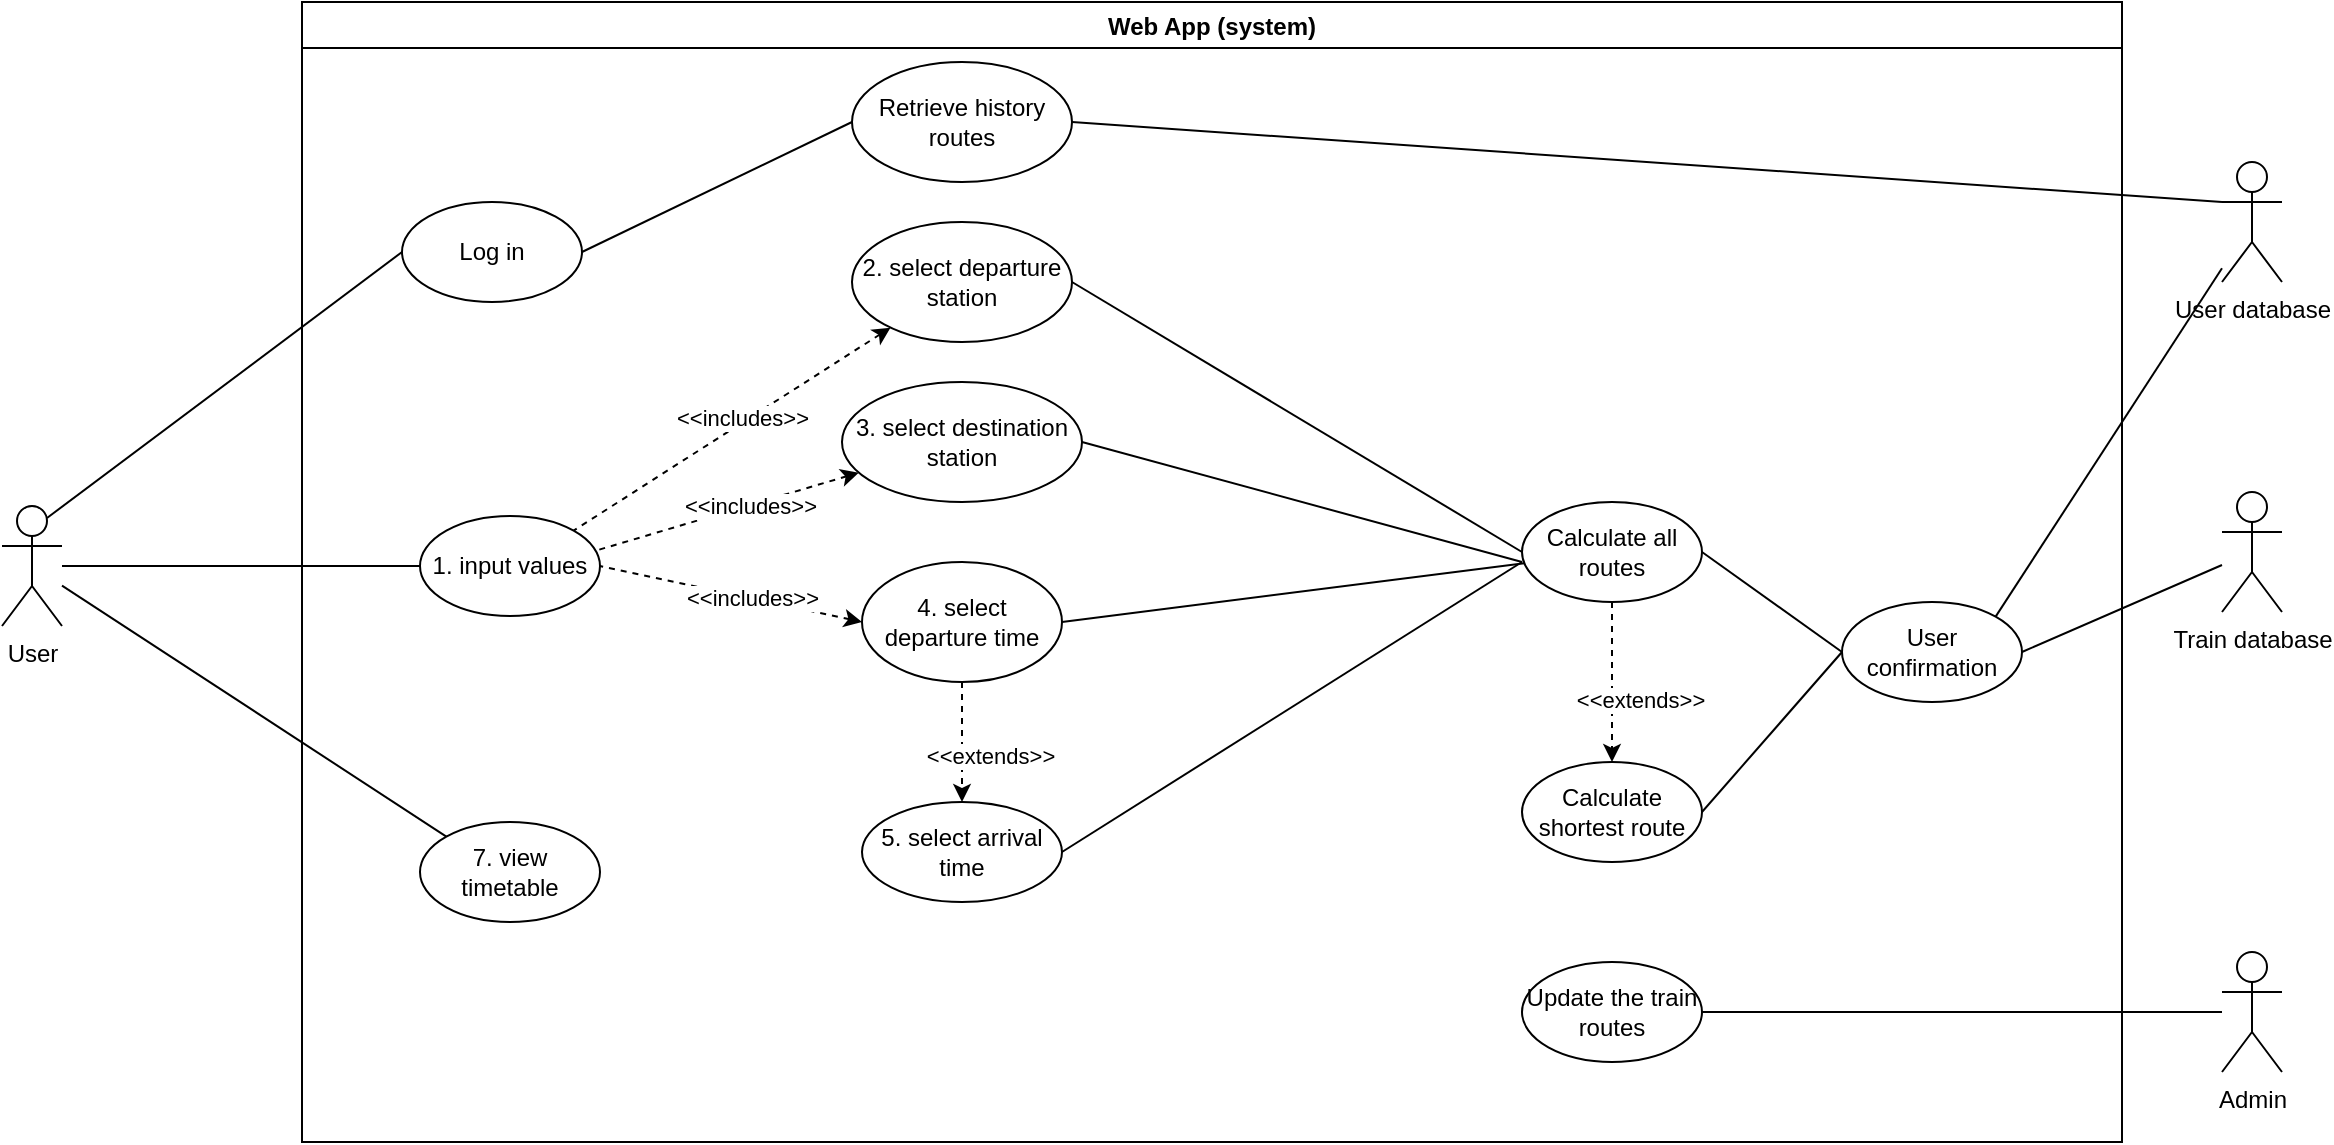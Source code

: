 <mxfile version="13.9.9" type="device"><diagram id="QPcff798MvW5rbr_SucS" name="Page-1"><mxGraphModel dx="1024" dy="584" grid="1" gridSize="10" guides="1" tooltips="1" connect="1" arrows="1" fold="1" page="1" pageScale="1" pageWidth="850" pageHeight="1100" math="0" shadow="0"><root><mxCell id="0"/><mxCell id="1" parent="0"/><mxCell id="PfDyqxdZ0QJ2J-lX5E-r-2" value="Web App (system)" style="swimlane;fillColor=#FFFFFF;startSize=23;" parent="1" vertex="1"><mxGeometry x="230" width="910" height="570" as="geometry"/></mxCell><mxCell id="PfDyqxdZ0QJ2J-lX5E-r-5" value="1. input values" style="ellipse;whiteSpace=wrap;html=1;fillColor=#FFFFFF;" parent="PfDyqxdZ0QJ2J-lX5E-r-2" vertex="1"><mxGeometry x="59" y="257" width="90" height="50" as="geometry"/></mxCell><mxCell id="PfDyqxdZ0QJ2J-lX5E-r-10" style="rounded=0;orthogonalLoop=1;jettySize=auto;html=1;entryX=1;entryY=0;entryDx=0;entryDy=0;dashed=1;startArrow=classic;startFill=1;endArrow=none;endFill=0;" parent="PfDyqxdZ0QJ2J-lX5E-r-2" source="PfDyqxdZ0QJ2J-lX5E-r-7" target="PfDyqxdZ0QJ2J-lX5E-r-5" edge="1"><mxGeometry relative="1" as="geometry"/></mxCell><mxCell id="PfDyqxdZ0QJ2J-lX5E-r-18" value="&amp;lt;&amp;lt;includes&amp;gt;&amp;gt;" style="edgeLabel;html=1;align=center;verticalAlign=middle;resizable=0;points=[];" parent="PfDyqxdZ0QJ2J-lX5E-r-10" vertex="1" connectable="0"><mxGeometry x="-0.163" y="-1" relative="1" as="geometry"><mxPoint x="-7" y="3" as="offset"/></mxGeometry></mxCell><mxCell id="lpAaE7tibvODPmkjJrSN-9" style="edgeStyle=none;rounded=0;orthogonalLoop=1;jettySize=auto;html=1;exitX=1;exitY=0.5;exitDx=0;exitDy=0;entryX=0;entryY=0.5;entryDx=0;entryDy=0;endArrow=none;endFill=0;" edge="1" parent="PfDyqxdZ0QJ2J-lX5E-r-2" source="PfDyqxdZ0QJ2J-lX5E-r-7" target="ZMPhUWTTXAQg3SDlFdY3-1"><mxGeometry relative="1" as="geometry"/></mxCell><mxCell id="PfDyqxdZ0QJ2J-lX5E-r-7" value="2. select departure station" style="ellipse;whiteSpace=wrap;html=1;fillColor=#FFFFFF;" parent="PfDyqxdZ0QJ2J-lX5E-r-2" vertex="1"><mxGeometry x="275" y="110" width="110" height="60" as="geometry"/></mxCell><mxCell id="PfDyqxdZ0QJ2J-lX5E-r-14" style="edgeStyle=none;rounded=0;orthogonalLoop=1;jettySize=auto;html=1;entryX=0.989;entryY=0.34;entryDx=0;entryDy=0;dashed=1;startArrow=classic;startFill=1;endArrow=none;endFill=0;entryPerimeter=0;" parent="PfDyqxdZ0QJ2J-lX5E-r-2" source="PfDyqxdZ0QJ2J-lX5E-r-8" target="PfDyqxdZ0QJ2J-lX5E-r-5" edge="1"><mxGeometry relative="1" as="geometry"/></mxCell><mxCell id="PfDyqxdZ0QJ2J-lX5E-r-19" value="&amp;lt;&amp;lt;includes&amp;gt;&amp;gt;" style="edgeLabel;html=1;align=center;verticalAlign=middle;resizable=0;points=[];" parent="PfDyqxdZ0QJ2J-lX5E-r-14" vertex="1" connectable="0"><mxGeometry x="-0.153" relative="1" as="geometry"><mxPoint as="offset"/></mxGeometry></mxCell><mxCell id="PfDyqxdZ0QJ2J-lX5E-r-8" value="3. select destination station" style="ellipse;whiteSpace=wrap;html=1;fillColor=#FFFFFF;" parent="PfDyqxdZ0QJ2J-lX5E-r-2" vertex="1"><mxGeometry x="270" y="190" width="120" height="60" as="geometry"/></mxCell><mxCell id="PfDyqxdZ0QJ2J-lX5E-r-9" value="5. select arrival time" style="ellipse;whiteSpace=wrap;html=1;fillColor=#FFFFFF;" parent="PfDyqxdZ0QJ2J-lX5E-r-2" vertex="1"><mxGeometry x="280" y="400" width="100" height="50" as="geometry"/></mxCell><mxCell id="PfDyqxdZ0QJ2J-lX5E-r-16" value="7. view timetable" style="ellipse;whiteSpace=wrap;html=1;fillColor=#FFFFFF;" parent="PfDyqxdZ0QJ2J-lX5E-r-2" vertex="1"><mxGeometry x="59" y="410" width="90" height="50" as="geometry"/></mxCell><mxCell id="lpAaE7tibvODPmkjJrSN-11" style="edgeStyle=none;rounded=0;orthogonalLoop=1;jettySize=auto;html=1;exitX=1;exitY=0.5;exitDx=0;exitDy=0;endArrow=none;endFill=0;" edge="1" parent="PfDyqxdZ0QJ2J-lX5E-r-2" source="wVQazrjvnefEUklBIe33-1" target="ZMPhUWTTXAQg3SDlFdY3-1"><mxGeometry relative="1" as="geometry"/></mxCell><mxCell id="wVQazrjvnefEUklBIe33-1" value="4. select departure time" style="ellipse;whiteSpace=wrap;html=1;fillColor=#FFFFFF;" parent="PfDyqxdZ0QJ2J-lX5E-r-2" vertex="1"><mxGeometry x="280" y="280" width="100" height="60" as="geometry"/></mxCell><mxCell id="ZMPhUWTTXAQg3SDlFdY3-1" value="Calculate all routes" style="ellipse;whiteSpace=wrap;html=1;fillColor=#FFFFFF;" parent="PfDyqxdZ0QJ2J-lX5E-r-2" vertex="1"><mxGeometry x="610" y="250" width="90" height="50" as="geometry"/></mxCell><mxCell id="G7bDlfFqFobc1kdaeVT6-16" style="rounded=0;orthogonalLoop=1;jettySize=auto;html=1;exitX=1;exitY=0.5;exitDx=0;exitDy=0;entryX=0;entryY=0.5;entryDx=0;entryDy=0;endArrow=none;endFill=0;strokeColor=#000000;" parent="PfDyqxdZ0QJ2J-lX5E-r-2" source="G7bDlfFqFobc1kdaeVT6-12" target="G7bDlfFqFobc1kdaeVT6-13" edge="1"><mxGeometry relative="1" as="geometry"/></mxCell><mxCell id="G7bDlfFqFobc1kdaeVT6-12" value="Log in" style="ellipse;whiteSpace=wrap;html=1;fillColor=#FFFFFF;" parent="PfDyqxdZ0QJ2J-lX5E-r-2" vertex="1"><mxGeometry x="50" y="100" width="90" height="50" as="geometry"/></mxCell><mxCell id="G7bDlfFqFobc1kdaeVT6-13" value="Retrieve history routes" style="ellipse;whiteSpace=wrap;html=1;fillColor=#FFFFFF;" parent="PfDyqxdZ0QJ2J-lX5E-r-2" vertex="1"><mxGeometry x="275" y="30" width="110" height="60" as="geometry"/></mxCell><mxCell id="61ep2OrUPHsLJaAn-z7L-3" value="Calculate shortest route" style="ellipse;whiteSpace=wrap;html=1;fillColor=#FFFFFF;" parent="PfDyqxdZ0QJ2J-lX5E-r-2" vertex="1"><mxGeometry x="610" y="380" width="90" height="50" as="geometry"/></mxCell><mxCell id="61ep2OrUPHsLJaAn-z7L-4" style="edgeStyle=none;rounded=0;orthogonalLoop=1;jettySize=auto;html=1;dashed=1;endArrow=classic;endFill=1;startArrow=none;startFill=0;exitX=0.5;exitY=1;exitDx=0;exitDy=0;entryX=0.5;entryY=0;entryDx=0;entryDy=0;" parent="PfDyqxdZ0QJ2J-lX5E-r-2" source="ZMPhUWTTXAQg3SDlFdY3-1" target="61ep2OrUPHsLJaAn-z7L-3" edge="1"><mxGeometry relative="1" as="geometry"><mxPoint x="640" y="320" as="sourcePoint"/><mxPoint x="410" y="441" as="targetPoint"/></mxGeometry></mxCell><mxCell id="61ep2OrUPHsLJaAn-z7L-5" value="&amp;lt;&amp;lt;extends&amp;gt;&amp;gt;" style="edgeLabel;html=1;align=center;verticalAlign=middle;resizable=0;points=[];" parent="61ep2OrUPHsLJaAn-z7L-4" vertex="1" connectable="0"><mxGeometry x="0.159" y="2" relative="1" as="geometry"><mxPoint x="12" y="2" as="offset"/></mxGeometry></mxCell><mxCell id="61ep2OrUPHsLJaAn-z7L-9" value="Update the train routes" style="ellipse;whiteSpace=wrap;html=1;fillColor=#FFFFFF;" parent="PfDyqxdZ0QJ2J-lX5E-r-2" vertex="1"><mxGeometry x="610" y="480" width="90" height="50" as="geometry"/></mxCell><mxCell id="lpAaE7tibvODPmkjJrSN-1" value="User confirmation" style="ellipse;whiteSpace=wrap;html=1;fillColor=#FFFFFF;" vertex="1" parent="PfDyqxdZ0QJ2J-lX5E-r-2"><mxGeometry x="770" y="300" width="90" height="50" as="geometry"/></mxCell><mxCell id="G7bDlfFqFobc1kdaeVT6-11" style="rounded=0;orthogonalLoop=1;jettySize=auto;html=1;exitX=1;exitY=0.5;exitDx=0;exitDy=0;endArrow=none;endFill=0;strokeColor=#000000;entryX=0;entryY=0.5;entryDx=0;entryDy=0;" parent="PfDyqxdZ0QJ2J-lX5E-r-2" source="ZMPhUWTTXAQg3SDlFdY3-1" target="lpAaE7tibvODPmkjJrSN-1" edge="1"><mxGeometry relative="1" as="geometry"/></mxCell><mxCell id="61ep2OrUPHsLJaAn-z7L-7" style="rounded=0;orthogonalLoop=1;jettySize=auto;html=1;exitX=1;exitY=0.5;exitDx=0;exitDy=0;entryX=0;entryY=0.5;entryDx=0;entryDy=0;endArrow=none;endFill=0;" parent="PfDyqxdZ0QJ2J-lX5E-r-2" source="61ep2OrUPHsLJaAn-z7L-3" target="lpAaE7tibvODPmkjJrSN-1" edge="1"><mxGeometry relative="1" as="geometry"/></mxCell><mxCell id="lpAaE7tibvODPmkjJrSN-4" style="edgeStyle=none;rounded=0;orthogonalLoop=1;jettySize=auto;html=1;dashed=1;endArrow=classic;endFill=1;startArrow=none;startFill=0;exitX=0.5;exitY=1;exitDx=0;exitDy=0;" edge="1" parent="PfDyqxdZ0QJ2J-lX5E-r-2" source="wVQazrjvnefEUklBIe33-1" target="PfDyqxdZ0QJ2J-lX5E-r-9"><mxGeometry relative="1" as="geometry"><mxPoint x="620" y="285" as="sourcePoint"/><mxPoint x="390" y="406" as="targetPoint"/></mxGeometry></mxCell><mxCell id="lpAaE7tibvODPmkjJrSN-5" value="&amp;lt;&amp;lt;extends&amp;gt;&amp;gt;" style="edgeLabel;html=1;align=center;verticalAlign=middle;resizable=0;points=[];" vertex="1" connectable="0" parent="lpAaE7tibvODPmkjJrSN-4"><mxGeometry x="0.159" y="2" relative="1" as="geometry"><mxPoint x="12" y="2" as="offset"/></mxGeometry></mxCell><mxCell id="lpAaE7tibvODPmkjJrSN-7" style="edgeStyle=none;rounded=0;orthogonalLoop=1;jettySize=auto;html=1;entryX=1;entryY=0.5;entryDx=0;entryDy=0;dashed=1;startArrow=classic;startFill=1;endArrow=none;endFill=0;exitX=0;exitY=0.5;exitDx=0;exitDy=0;" edge="1" parent="PfDyqxdZ0QJ2J-lX5E-r-2" source="wVQazrjvnefEUklBIe33-1" target="PfDyqxdZ0QJ2J-lX5E-r-5"><mxGeometry relative="1" as="geometry"><mxPoint x="288.475" y="245.372" as="sourcePoint"/><mxPoint x="158.01" y="284" as="targetPoint"/></mxGeometry></mxCell><mxCell id="lpAaE7tibvODPmkjJrSN-8" value="&amp;lt;&amp;lt;includes&amp;gt;&amp;gt;" style="edgeLabel;html=1;align=center;verticalAlign=middle;resizable=0;points=[];" vertex="1" connectable="0" parent="lpAaE7tibvODPmkjJrSN-7"><mxGeometry x="-0.153" relative="1" as="geometry"><mxPoint as="offset"/></mxGeometry></mxCell><mxCell id="PfDyqxdZ0QJ2J-lX5E-r-13" style="rounded=0;orthogonalLoop=1;jettySize=auto;html=1;entryX=0;entryY=0.5;entryDx=0;entryDy=0;endArrow=none;endFill=0;" parent="1" source="PfDyqxdZ0QJ2J-lX5E-r-3" target="PfDyqxdZ0QJ2J-lX5E-r-5" edge="1"><mxGeometry relative="1" as="geometry"/></mxCell><mxCell id="PfDyqxdZ0QJ2J-lX5E-r-17" style="edgeStyle=none;rounded=0;orthogonalLoop=1;jettySize=auto;html=1;entryX=0;entryY=0;entryDx=0;entryDy=0;endArrow=none;endFill=0;" parent="1" source="PfDyqxdZ0QJ2J-lX5E-r-3" target="PfDyqxdZ0QJ2J-lX5E-r-16" edge="1"><mxGeometry relative="1" as="geometry"/></mxCell><mxCell id="G7bDlfFqFobc1kdaeVT6-18" style="edgeStyle=none;rounded=0;orthogonalLoop=1;jettySize=auto;html=1;exitX=0.75;exitY=0.1;exitDx=0;exitDy=0;exitPerimeter=0;entryX=0;entryY=0.5;entryDx=0;entryDy=0;endArrow=none;endFill=0;strokeColor=#000000;" parent="1" source="PfDyqxdZ0QJ2J-lX5E-r-3" target="G7bDlfFqFobc1kdaeVT6-12" edge="1"><mxGeometry relative="1" as="geometry"/></mxCell><mxCell id="PfDyqxdZ0QJ2J-lX5E-r-3" value="User" style="shape=umlActor;verticalLabelPosition=bottom;verticalAlign=top;html=1;outlineConnect=0;fillColor=#FFFFFF;" parent="1" vertex="1"><mxGeometry x="80" y="252" width="30" height="60" as="geometry"/></mxCell><mxCell id="G7bDlfFqFobc1kdaeVT6-1" value="Train database" style="shape=umlActor;verticalLabelPosition=bottom;verticalAlign=top;html=1;outlineConnect=0;fillColor=#FFFFFF;" parent="1" vertex="1"><mxGeometry x="1190" y="245" width="30" height="60" as="geometry"/></mxCell><mxCell id="G7bDlfFqFobc1kdaeVT6-24" value="User database" style="shape=umlActor;verticalLabelPosition=bottom;verticalAlign=top;html=1;outlineConnect=0;fillColor=#FFFFFF;" parent="1" vertex="1"><mxGeometry x="1190" y="80" width="30" height="60" as="geometry"/></mxCell><mxCell id="G7bDlfFqFobc1kdaeVT6-28" style="edgeStyle=none;rounded=0;orthogonalLoop=1;jettySize=auto;html=1;exitX=1;exitY=0.5;exitDx=0;exitDy=0;entryX=0;entryY=0.333;entryDx=0;entryDy=0;entryPerimeter=0;endArrow=none;endFill=0;strokeColor=#000000;" parent="1" source="G7bDlfFqFobc1kdaeVT6-13" target="G7bDlfFqFobc1kdaeVT6-24" edge="1"><mxGeometry relative="1" as="geometry"/></mxCell><mxCell id="61ep2OrUPHsLJaAn-z7L-8" value="Admin" style="shape=umlActor;verticalLabelPosition=bottom;verticalAlign=top;html=1;outlineConnect=0;fillColor=#FFFFFF;" parent="1" vertex="1"><mxGeometry x="1190" y="475" width="30" height="60" as="geometry"/></mxCell><mxCell id="61ep2OrUPHsLJaAn-z7L-10" style="edgeStyle=none;rounded=0;orthogonalLoop=1;jettySize=auto;html=1;exitX=1;exitY=0.5;exitDx=0;exitDy=0;endArrow=none;endFill=0;" parent="1" source="61ep2OrUPHsLJaAn-z7L-9" target="61ep2OrUPHsLJaAn-z7L-8" edge="1"><mxGeometry relative="1" as="geometry"/></mxCell><mxCell id="lpAaE7tibvODPmkjJrSN-2" style="rounded=0;orthogonalLoop=1;jettySize=auto;html=1;exitX=1;exitY=0.5;exitDx=0;exitDy=0;endArrow=none;endFill=0;" edge="1" parent="1" source="lpAaE7tibvODPmkjJrSN-1" target="G7bDlfFqFobc1kdaeVT6-1"><mxGeometry relative="1" as="geometry"/></mxCell><mxCell id="lpAaE7tibvODPmkjJrSN-3" style="edgeStyle=none;rounded=0;orthogonalLoop=1;jettySize=auto;html=1;exitX=1;exitY=0;exitDx=0;exitDy=0;endArrow=none;endFill=0;" edge="1" parent="1" source="lpAaE7tibvODPmkjJrSN-1" target="G7bDlfFqFobc1kdaeVT6-24"><mxGeometry relative="1" as="geometry"/></mxCell><mxCell id="lpAaE7tibvODPmkjJrSN-10" style="edgeStyle=none;rounded=0;orthogonalLoop=1;jettySize=auto;html=1;exitX=1;exitY=0.5;exitDx=0;exitDy=0;endArrow=none;endFill=0;" edge="1" parent="1" source="PfDyqxdZ0QJ2J-lX5E-r-8"><mxGeometry relative="1" as="geometry"><mxPoint x="840" y="280" as="targetPoint"/></mxGeometry></mxCell><mxCell id="lpAaE7tibvODPmkjJrSN-12" style="edgeStyle=none;rounded=0;orthogonalLoop=1;jettySize=auto;html=1;exitX=1;exitY=0.5;exitDx=0;exitDy=0;endArrow=none;endFill=0;" edge="1" parent="1" source="PfDyqxdZ0QJ2J-lX5E-r-9"><mxGeometry relative="1" as="geometry"><mxPoint x="840" y="280" as="targetPoint"/></mxGeometry></mxCell></root></mxGraphModel></diagram></mxfile>